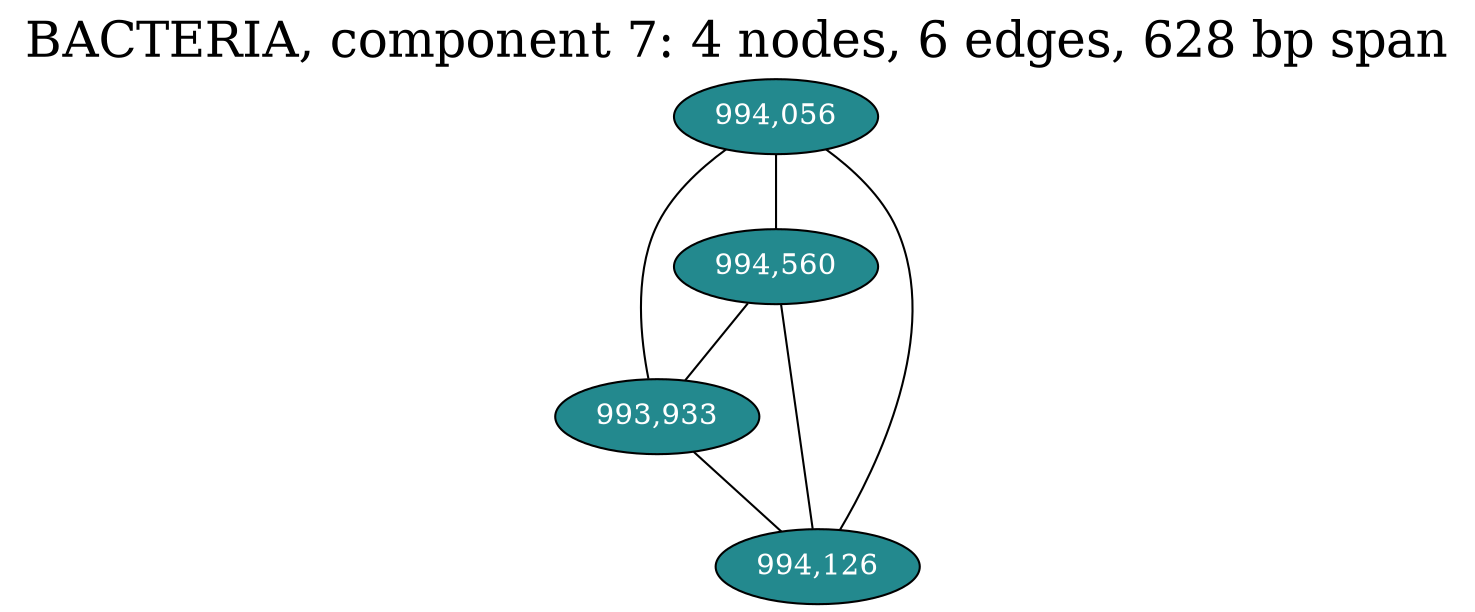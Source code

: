 graph BACTERIA_cc7 {
	overlap="prism50";
	outputorder="edgesfirst";
	node [style="filled"];
	label="BACTERIA, component 7: 4 nodes, 6 edges, 628 bp span";
	labelloc="t";
	fontsize=24;
	"994,056" [fillcolor="#23898e", fontcolor="#ffffff"];
	"994,560" [fillcolor="#23898e", fontcolor="#ffffff"];
	"993,933" [fillcolor="#23898e", fontcolor="#ffffff"];
	"994,126" [fillcolor="#23898e", fontcolor="#ffffff"];
	"994,056" -- "993,933";
	"994,056" -- "994,126";
	"994,056" -- "994,560";
	"994,560" -- "993,933";
	"994,560" -- "994,126";
	"993,933" -- "994,126";
}